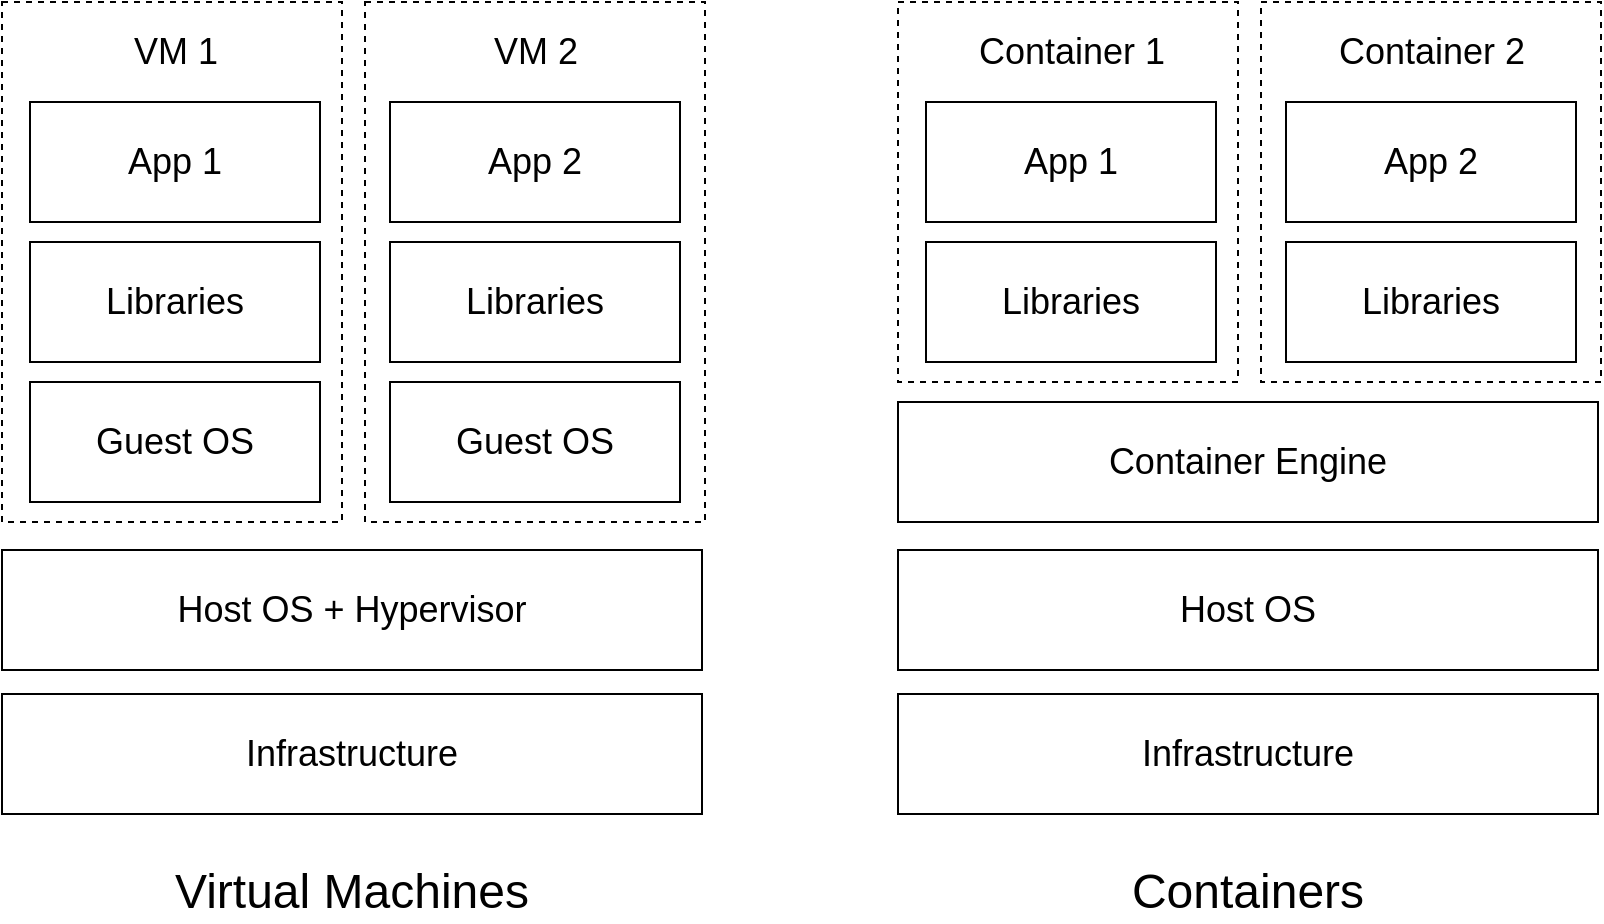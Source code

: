<mxfile version="24.6.4" type="dropbox">
  <diagram name="Page-1" id="ZWp2QDc5SsxHrTfcxgkU">
    <mxGraphModel dx="1279" dy="839" grid="1" gridSize="10" guides="1" tooltips="1" connect="1" arrows="1" fold="1" page="1" pageScale="1" pageWidth="1169" pageHeight="827" math="0" shadow="0">
      <root>
        <mxCell id="0" />
        <mxCell id="1" parent="0" />
        <mxCell id="IG4EjO4jfMx0-XfCKTfD-26" value="" style="rounded=0;whiteSpace=wrap;html=1;fillColor=none;dashed=1;" vertex="1" parent="1">
          <mxGeometry x="341.5" y="250" width="170" height="260" as="geometry" />
        </mxCell>
        <mxCell id="IG4EjO4jfMx0-XfCKTfD-25" value="" style="rounded=0;whiteSpace=wrap;html=1;fillColor=none;dashed=1;" vertex="1" parent="1">
          <mxGeometry x="160" y="250" width="170" height="260" as="geometry" />
        </mxCell>
        <mxCell id="IG4EjO4jfMx0-XfCKTfD-39" value="" style="rounded=0;whiteSpace=wrap;html=1;fillColor=none;dashed=1;" vertex="1" parent="1">
          <mxGeometry x="789.5" y="250" width="170" height="190" as="geometry" />
        </mxCell>
        <mxCell id="IG4EjO4jfMx0-XfCKTfD-38" value="" style="rounded=0;whiteSpace=wrap;html=1;fillColor=none;dashed=1;" vertex="1" parent="1">
          <mxGeometry x="608" y="250" width="170" height="190" as="geometry" />
        </mxCell>
        <mxCell id="IG4EjO4jfMx0-XfCKTfD-1" value="&lt;font style=&quot;font-size: 24px;&quot;&gt;Virtual Machines&lt;/font&gt;" style="text;html=1;align=center;verticalAlign=middle;whiteSpace=wrap;rounded=0;" vertex="1" parent="1">
          <mxGeometry x="245" y="680" width="180" height="30" as="geometry" />
        </mxCell>
        <mxCell id="IG4EjO4jfMx0-XfCKTfD-3" value="&lt;font style=&quot;font-size: 18px;&quot;&gt;Infrastructure&lt;/font&gt;" style="rounded=0;whiteSpace=wrap;html=1;" vertex="1" parent="1">
          <mxGeometry x="160" y="596" width="350" height="60" as="geometry" />
        </mxCell>
        <mxCell id="IG4EjO4jfMx0-XfCKTfD-5" value="&lt;font style=&quot;font-size: 18px;&quot;&gt;Host OS + Hypervisor&lt;br&gt;&lt;/font&gt;" style="rounded=0;whiteSpace=wrap;html=1;" vertex="1" parent="1">
          <mxGeometry x="160" y="524" width="350" height="60" as="geometry" />
        </mxCell>
        <mxCell id="IG4EjO4jfMx0-XfCKTfD-8" value="&lt;font style=&quot;font-size: 18px;&quot;&gt;Guest OS&lt;br&gt;&lt;/font&gt;" style="rounded=0;whiteSpace=wrap;html=1;" vertex="1" parent="1">
          <mxGeometry x="174" y="440" width="145" height="60" as="geometry" />
        </mxCell>
        <mxCell id="IG4EjO4jfMx0-XfCKTfD-10" value="&lt;font style=&quot;font-size: 18px;&quot;&gt;Guest OS&lt;br&gt;&lt;/font&gt;" style="rounded=0;whiteSpace=wrap;html=1;" vertex="1" parent="1">
          <mxGeometry x="354" y="440" width="145" height="60" as="geometry" />
        </mxCell>
        <mxCell id="IG4EjO4jfMx0-XfCKTfD-11" value="&lt;font style=&quot;font-size: 18px;&quot;&gt;Libraries&lt;/font&gt;" style="rounded=0;whiteSpace=wrap;html=1;" vertex="1" parent="1">
          <mxGeometry x="174" y="370" width="145" height="60" as="geometry" />
        </mxCell>
        <mxCell id="IG4EjO4jfMx0-XfCKTfD-13" value="&lt;font style=&quot;font-size: 18px;&quot;&gt;Libraries&lt;/font&gt;" style="rounded=0;whiteSpace=wrap;html=1;" vertex="1" parent="1">
          <mxGeometry x="354" y="370" width="145" height="60" as="geometry" />
        </mxCell>
        <mxCell id="IG4EjO4jfMx0-XfCKTfD-14" value="&lt;font style=&quot;font-size: 18px;&quot;&gt;App 1&lt;br&gt;&lt;/font&gt;" style="rounded=0;whiteSpace=wrap;html=1;" vertex="1" parent="1">
          <mxGeometry x="174" y="300" width="145" height="60" as="geometry" />
        </mxCell>
        <mxCell id="IG4EjO4jfMx0-XfCKTfD-15" value="&lt;font style=&quot;font-size: 18px;&quot;&gt;App 2&lt;br&gt;&lt;/font&gt;" style="rounded=0;whiteSpace=wrap;html=1;" vertex="1" parent="1">
          <mxGeometry x="354" y="300" width="145" height="60" as="geometry" />
        </mxCell>
        <mxCell id="IG4EjO4jfMx0-XfCKTfD-27" value="&lt;font style=&quot;font-size: 18px;&quot;&gt;VM 1&lt;/font&gt;" style="text;html=1;align=center;verticalAlign=middle;whiteSpace=wrap;rounded=0;" vertex="1" parent="1">
          <mxGeometry x="216.5" y="260" width="60" height="30" as="geometry" />
        </mxCell>
        <mxCell id="IG4EjO4jfMx0-XfCKTfD-28" value="&lt;font style=&quot;font-size: 18px;&quot;&gt;VM 2&lt;/font&gt;" style="text;html=1;align=center;verticalAlign=middle;whiteSpace=wrap;rounded=0;" vertex="1" parent="1">
          <mxGeometry x="396.5" y="260" width="60" height="30" as="geometry" />
        </mxCell>
        <mxCell id="IG4EjO4jfMx0-XfCKTfD-29" value="&lt;font style=&quot;font-size: 24px;&quot;&gt;Containers&lt;/font&gt;" style="text;html=1;align=center;verticalAlign=middle;whiteSpace=wrap;rounded=0;" vertex="1" parent="1">
          <mxGeometry x="693" y="680" width="180" height="30" as="geometry" />
        </mxCell>
        <mxCell id="IG4EjO4jfMx0-XfCKTfD-30" value="&lt;font style=&quot;font-size: 18px;&quot;&gt;Infrastructure&lt;/font&gt;" style="rounded=0;whiteSpace=wrap;html=1;" vertex="1" parent="1">
          <mxGeometry x="608" y="596" width="350" height="60" as="geometry" />
        </mxCell>
        <mxCell id="IG4EjO4jfMx0-XfCKTfD-31" value="&lt;font style=&quot;font-size: 18px;&quot;&gt;Host OS&lt;br&gt;&lt;/font&gt;" style="rounded=0;whiteSpace=wrap;html=1;" vertex="1" parent="1">
          <mxGeometry x="608" y="524" width="350" height="60" as="geometry" />
        </mxCell>
        <mxCell id="IG4EjO4jfMx0-XfCKTfD-34" value="&lt;font style=&quot;font-size: 18px;&quot;&gt;Libraries&lt;/font&gt;" style="rounded=0;whiteSpace=wrap;html=1;" vertex="1" parent="1">
          <mxGeometry x="622" y="370" width="145" height="60" as="geometry" />
        </mxCell>
        <mxCell id="IG4EjO4jfMx0-XfCKTfD-35" value="&lt;font style=&quot;font-size: 18px;&quot;&gt;Libraries&lt;/font&gt;" style="rounded=0;whiteSpace=wrap;html=1;" vertex="1" parent="1">
          <mxGeometry x="802" y="370" width="145" height="60" as="geometry" />
        </mxCell>
        <mxCell id="IG4EjO4jfMx0-XfCKTfD-36" value="&lt;font style=&quot;font-size: 18px;&quot;&gt;App 1&lt;br&gt;&lt;/font&gt;" style="rounded=0;whiteSpace=wrap;html=1;" vertex="1" parent="1">
          <mxGeometry x="622" y="300" width="145" height="60" as="geometry" />
        </mxCell>
        <mxCell id="IG4EjO4jfMx0-XfCKTfD-37" value="&lt;font style=&quot;font-size: 18px;&quot;&gt;App 2&lt;br&gt;&lt;/font&gt;" style="rounded=0;whiteSpace=wrap;html=1;" vertex="1" parent="1">
          <mxGeometry x="802" y="300" width="145" height="60" as="geometry" />
        </mxCell>
        <mxCell id="IG4EjO4jfMx0-XfCKTfD-40" value="&lt;font style=&quot;font-size: 18px;&quot;&gt;Container 2&lt;/font&gt;" style="text;html=1;align=center;verticalAlign=middle;whiteSpace=wrap;rounded=0;" vertex="1" parent="1">
          <mxGeometry x="823.75" y="260" width="101.5" height="30" as="geometry" />
        </mxCell>
        <mxCell id="IG4EjO4jfMx0-XfCKTfD-42" value="&lt;font style=&quot;font-size: 18px;&quot;&gt;Container Engine&lt;br&gt;&lt;/font&gt;" style="rounded=0;whiteSpace=wrap;html=1;" vertex="1" parent="1">
          <mxGeometry x="608" y="450" width="350" height="60" as="geometry" />
        </mxCell>
        <mxCell id="IG4EjO4jfMx0-XfCKTfD-43" value="&lt;font style=&quot;font-size: 18px;&quot;&gt;Container 1&lt;/font&gt;" style="text;html=1;align=center;verticalAlign=middle;whiteSpace=wrap;rounded=0;" vertex="1" parent="1">
          <mxGeometry x="643.75" y="260" width="101.5" height="30" as="geometry" />
        </mxCell>
      </root>
    </mxGraphModel>
  </diagram>
</mxfile>
